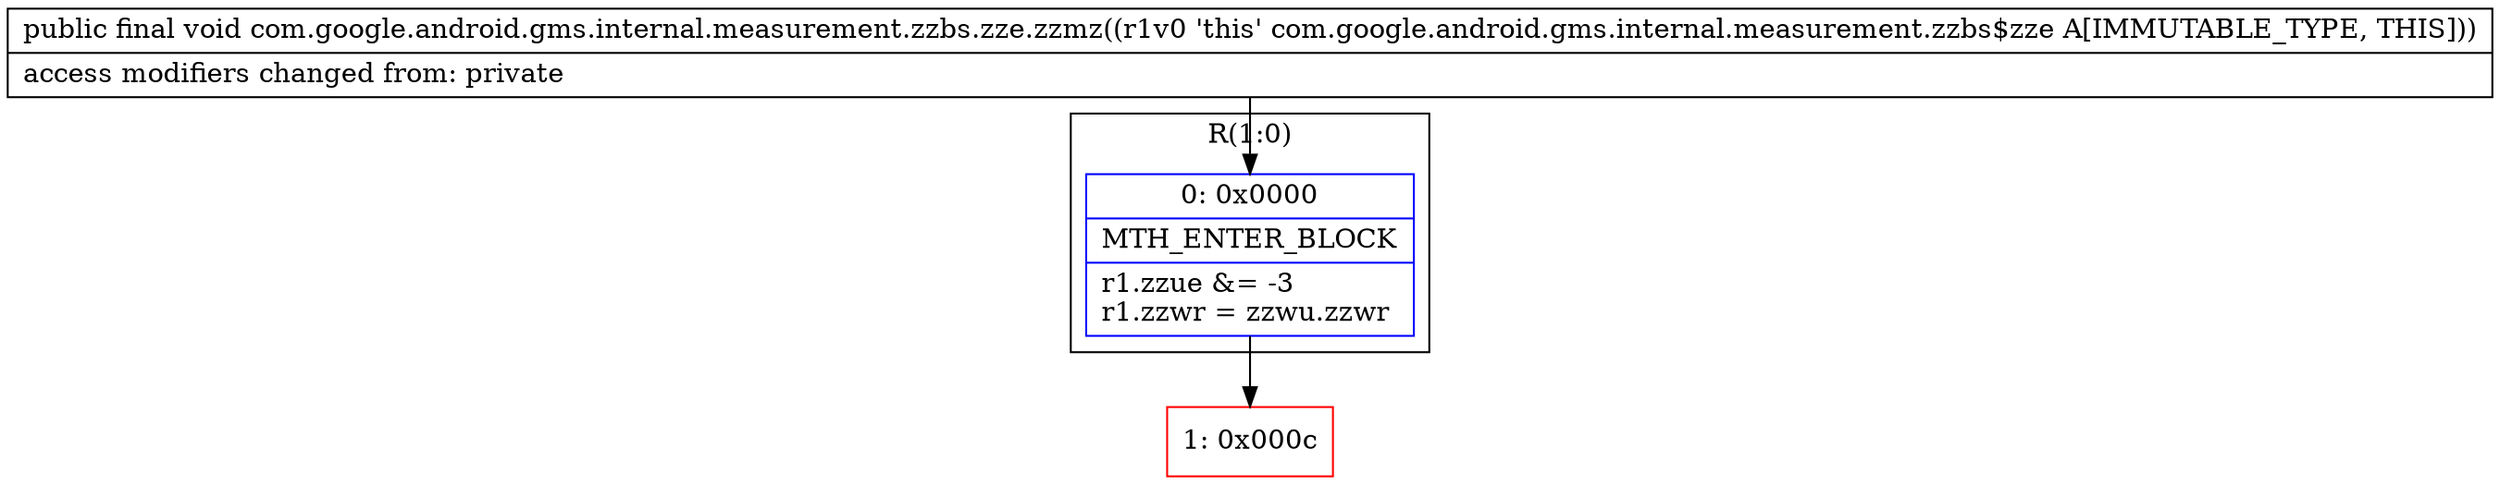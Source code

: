 digraph "CFG forcom.google.android.gms.internal.measurement.zzbs.zze.zzmz()V" {
subgraph cluster_Region_32210751 {
label = "R(1:0)";
node [shape=record,color=blue];
Node_0 [shape=record,label="{0\:\ 0x0000|MTH_ENTER_BLOCK\l|r1.zzue &= \-3\lr1.zzwr = zzwu.zzwr\l}"];
}
Node_1 [shape=record,color=red,label="{1\:\ 0x000c}"];
MethodNode[shape=record,label="{public final void com.google.android.gms.internal.measurement.zzbs.zze.zzmz((r1v0 'this' com.google.android.gms.internal.measurement.zzbs$zze A[IMMUTABLE_TYPE, THIS]))  | access modifiers changed from: private\l}"];
MethodNode -> Node_0;
Node_0 -> Node_1;
}

